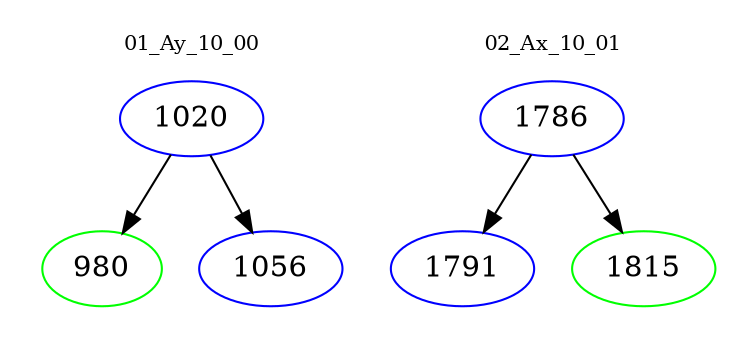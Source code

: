 digraph{
subgraph cluster_0 {
color = white
label = "01_Ay_10_00";
fontsize=10;
T0_1020 [label="1020", color="blue"]
T0_1020 -> T0_980 [color="black"]
T0_980 [label="980", color="green"]
T0_1020 -> T0_1056 [color="black"]
T0_1056 [label="1056", color="blue"]
}
subgraph cluster_1 {
color = white
label = "02_Ax_10_01";
fontsize=10;
T1_1786 [label="1786", color="blue"]
T1_1786 -> T1_1791 [color="black"]
T1_1791 [label="1791", color="blue"]
T1_1786 -> T1_1815 [color="black"]
T1_1815 [label="1815", color="green"]
}
}
